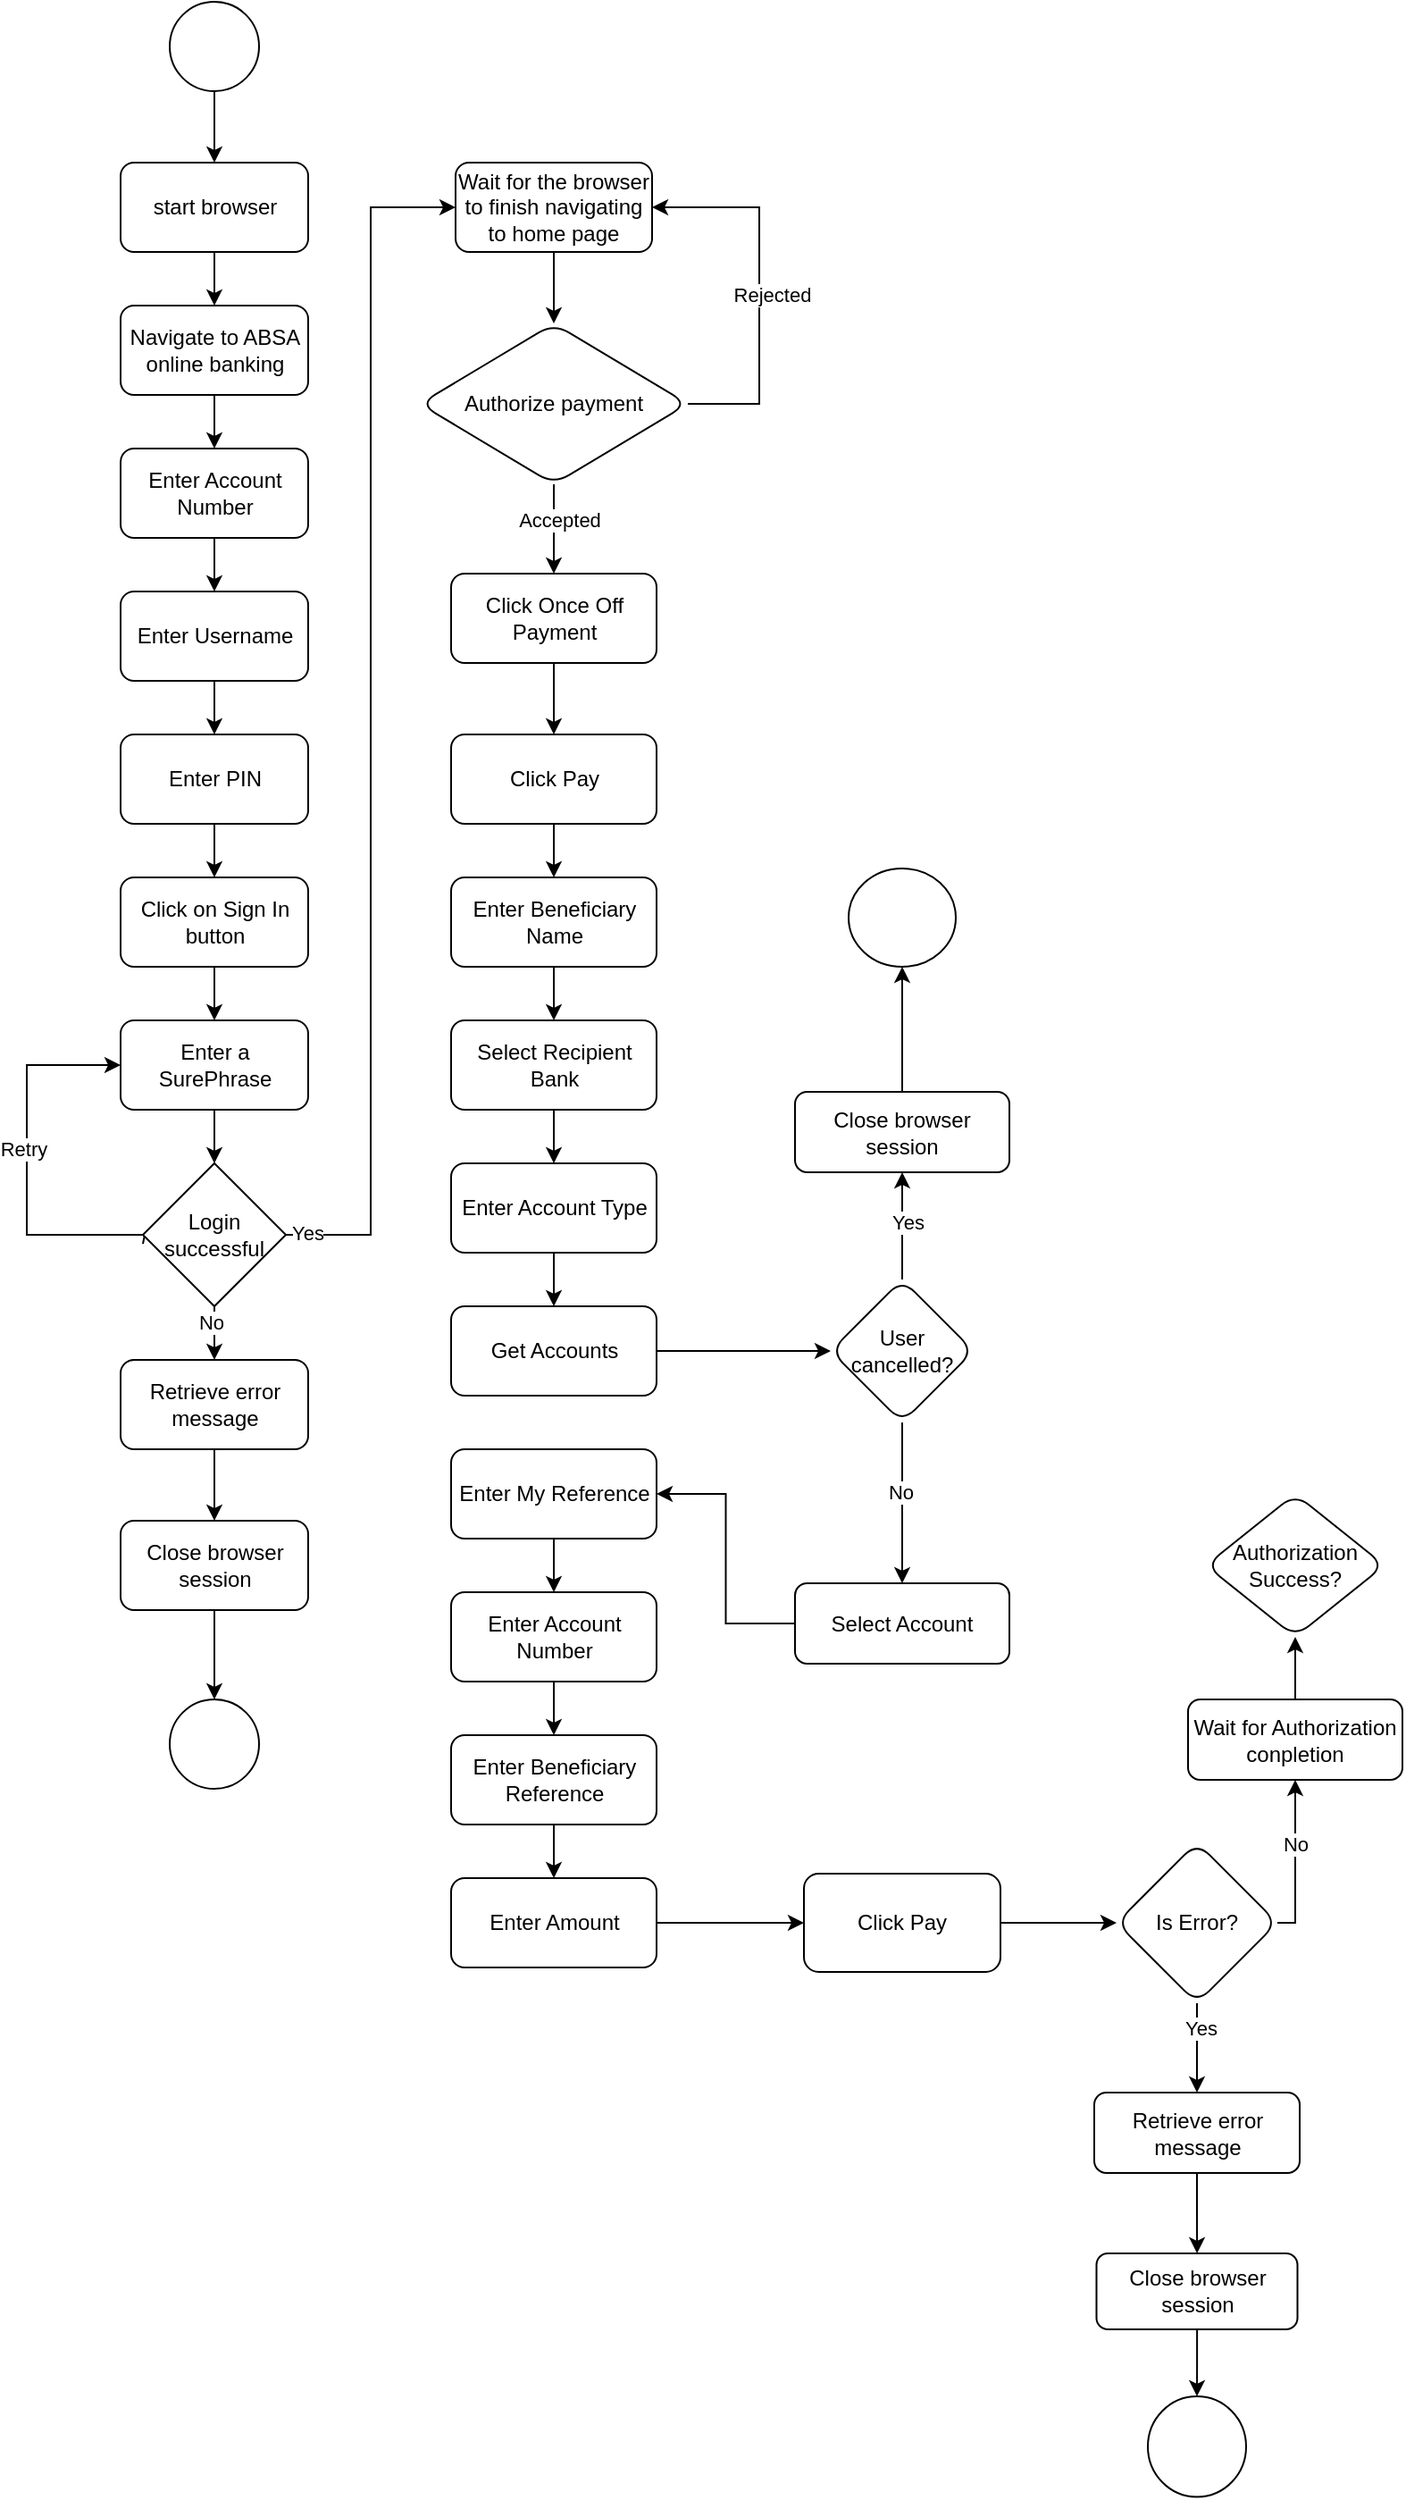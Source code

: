 <mxfile version="22.0.4" type="github">
  <diagram id="C5RBs43oDa-KdzZeNtuy" name="Page-1">
    <mxGraphModel dx="2022" dy="625" grid="1" gridSize="10" guides="1" tooltips="1" connect="1" arrows="1" fold="1" page="1" pageScale="1" pageWidth="827" pageHeight="1169" background="#ffffff" math="0" shadow="0">
      <root>
        <mxCell id="WIyWlLk6GJQsqaUBKTNV-0" />
        <mxCell id="WIyWlLk6GJQsqaUBKTNV-1" parent="WIyWlLk6GJQsqaUBKTNV-0" />
        <mxCell id="GN8b9wlNIwaGFEjr1hPO-3" value="" style="edgeStyle=orthogonalEdgeStyle;rounded=0;orthogonalLoop=1;jettySize=auto;html=1;" edge="1" parent="WIyWlLk6GJQsqaUBKTNV-1" source="GN8b9wlNIwaGFEjr1hPO-0" target="GN8b9wlNIwaGFEjr1hPO-1">
          <mxGeometry relative="1" as="geometry" />
        </mxCell>
        <mxCell id="GN8b9wlNIwaGFEjr1hPO-0" value="" style="ellipse;whiteSpace=wrap;html=1;aspect=fixed;" vertex="1" parent="WIyWlLk6GJQsqaUBKTNV-1">
          <mxGeometry x="50" y="30" width="50" height="50" as="geometry" />
        </mxCell>
        <mxCell id="GN8b9wlNIwaGFEjr1hPO-6" value="" style="edgeStyle=orthogonalEdgeStyle;rounded=0;orthogonalLoop=1;jettySize=auto;html=1;" edge="1" parent="WIyWlLk6GJQsqaUBKTNV-1" source="GN8b9wlNIwaGFEjr1hPO-1" target="GN8b9wlNIwaGFEjr1hPO-4">
          <mxGeometry relative="1" as="geometry" />
        </mxCell>
        <mxCell id="GN8b9wlNIwaGFEjr1hPO-1" value="start browser" style="rounded=1;whiteSpace=wrap;html=1;" vertex="1" parent="WIyWlLk6GJQsqaUBKTNV-1">
          <mxGeometry x="22.5" y="120" width="105" height="50" as="geometry" />
        </mxCell>
        <mxCell id="GN8b9wlNIwaGFEjr1hPO-9" value="" style="edgeStyle=orthogonalEdgeStyle;rounded=0;orthogonalLoop=1;jettySize=auto;html=1;" edge="1" parent="WIyWlLk6GJQsqaUBKTNV-1" source="GN8b9wlNIwaGFEjr1hPO-4" target="GN8b9wlNIwaGFEjr1hPO-7">
          <mxGeometry relative="1" as="geometry" />
        </mxCell>
        <mxCell id="GN8b9wlNIwaGFEjr1hPO-4" value="Navigate to ABSA online banking" style="rounded=1;whiteSpace=wrap;html=1;" vertex="1" parent="WIyWlLk6GJQsqaUBKTNV-1">
          <mxGeometry x="22.5" y="200" width="105" height="50" as="geometry" />
        </mxCell>
        <mxCell id="GN8b9wlNIwaGFEjr1hPO-11" value="" style="edgeStyle=orthogonalEdgeStyle;rounded=0;orthogonalLoop=1;jettySize=auto;html=1;" edge="1" parent="WIyWlLk6GJQsqaUBKTNV-1" source="GN8b9wlNIwaGFEjr1hPO-7" target="GN8b9wlNIwaGFEjr1hPO-10">
          <mxGeometry relative="1" as="geometry" />
        </mxCell>
        <mxCell id="GN8b9wlNIwaGFEjr1hPO-7" value="Enter Account Number" style="rounded=1;whiteSpace=wrap;html=1;" vertex="1" parent="WIyWlLk6GJQsqaUBKTNV-1">
          <mxGeometry x="22.5" y="280" width="105" height="50" as="geometry" />
        </mxCell>
        <mxCell id="GN8b9wlNIwaGFEjr1hPO-13" value="" style="edgeStyle=orthogonalEdgeStyle;rounded=0;orthogonalLoop=1;jettySize=auto;html=1;" edge="1" parent="WIyWlLk6GJQsqaUBKTNV-1" source="GN8b9wlNIwaGFEjr1hPO-10" target="GN8b9wlNIwaGFEjr1hPO-12">
          <mxGeometry relative="1" as="geometry" />
        </mxCell>
        <mxCell id="GN8b9wlNIwaGFEjr1hPO-10" value="Enter Username" style="rounded=1;whiteSpace=wrap;html=1;" vertex="1" parent="WIyWlLk6GJQsqaUBKTNV-1">
          <mxGeometry x="22.5" y="360" width="105" height="50" as="geometry" />
        </mxCell>
        <mxCell id="GN8b9wlNIwaGFEjr1hPO-15" value="" style="edgeStyle=orthogonalEdgeStyle;rounded=0;orthogonalLoop=1;jettySize=auto;html=1;" edge="1" parent="WIyWlLk6GJQsqaUBKTNV-1" source="GN8b9wlNIwaGFEjr1hPO-12" target="GN8b9wlNIwaGFEjr1hPO-14">
          <mxGeometry relative="1" as="geometry" />
        </mxCell>
        <mxCell id="GN8b9wlNIwaGFEjr1hPO-12" value="Enter PIN" style="rounded=1;whiteSpace=wrap;html=1;" vertex="1" parent="WIyWlLk6GJQsqaUBKTNV-1">
          <mxGeometry x="22.5" y="440" width="105" height="50" as="geometry" />
        </mxCell>
        <mxCell id="GN8b9wlNIwaGFEjr1hPO-17" value="" style="edgeStyle=orthogonalEdgeStyle;rounded=0;orthogonalLoop=1;jettySize=auto;html=1;" edge="1" parent="WIyWlLk6GJQsqaUBKTNV-1" source="GN8b9wlNIwaGFEjr1hPO-14" target="GN8b9wlNIwaGFEjr1hPO-16">
          <mxGeometry relative="1" as="geometry" />
        </mxCell>
        <mxCell id="GN8b9wlNIwaGFEjr1hPO-14" value="Click on Sign In button" style="rounded=1;whiteSpace=wrap;html=1;" vertex="1" parent="WIyWlLk6GJQsqaUBKTNV-1">
          <mxGeometry x="22.5" y="520" width="105" height="50" as="geometry" />
        </mxCell>
        <mxCell id="GN8b9wlNIwaGFEjr1hPO-19" value="" style="edgeStyle=orthogonalEdgeStyle;rounded=0;orthogonalLoop=1;jettySize=auto;html=1;" edge="1" parent="WIyWlLk6GJQsqaUBKTNV-1" source="GN8b9wlNIwaGFEjr1hPO-16" target="GN8b9wlNIwaGFEjr1hPO-18">
          <mxGeometry relative="1" as="geometry" />
        </mxCell>
        <mxCell id="GN8b9wlNIwaGFEjr1hPO-16" value="Enter a SurePhrase" style="rounded=1;whiteSpace=wrap;html=1;" vertex="1" parent="WIyWlLk6GJQsqaUBKTNV-1">
          <mxGeometry x="22.5" y="600" width="105" height="50" as="geometry" />
        </mxCell>
        <mxCell id="GN8b9wlNIwaGFEjr1hPO-21" value="" style="edgeStyle=orthogonalEdgeStyle;rounded=0;orthogonalLoop=1;jettySize=auto;html=1;" edge="1" parent="WIyWlLk6GJQsqaUBKTNV-1" source="GN8b9wlNIwaGFEjr1hPO-18" target="GN8b9wlNIwaGFEjr1hPO-20">
          <mxGeometry relative="1" as="geometry" />
        </mxCell>
        <mxCell id="GN8b9wlNIwaGFEjr1hPO-29" value="No" style="edgeLabel;html=1;align=center;verticalAlign=middle;resizable=0;points=[];" vertex="1" connectable="0" parent="GN8b9wlNIwaGFEjr1hPO-21">
          <mxGeometry x="-0.659" y="-2" relative="1" as="geometry">
            <mxPoint as="offset" />
          </mxGeometry>
        </mxCell>
        <mxCell id="GN8b9wlNIwaGFEjr1hPO-27" style="edgeStyle=orthogonalEdgeStyle;rounded=0;orthogonalLoop=1;jettySize=auto;html=1;entryX=0;entryY=0.5;entryDx=0;entryDy=0;" edge="1" parent="WIyWlLk6GJQsqaUBKTNV-1" source="GN8b9wlNIwaGFEjr1hPO-18" target="GN8b9wlNIwaGFEjr1hPO-26">
          <mxGeometry relative="1" as="geometry" />
        </mxCell>
        <mxCell id="GN8b9wlNIwaGFEjr1hPO-30" value="Yes" style="edgeLabel;html=1;align=center;verticalAlign=middle;resizable=0;points=[];" vertex="1" connectable="0" parent="GN8b9wlNIwaGFEjr1hPO-27">
          <mxGeometry x="-0.965" y="1" relative="1" as="geometry">
            <mxPoint as="offset" />
          </mxGeometry>
        </mxCell>
        <mxCell id="GN8b9wlNIwaGFEjr1hPO-32" style="edgeStyle=orthogonalEdgeStyle;rounded=0;orthogonalLoop=1;jettySize=auto;html=1;entryX=0;entryY=0.5;entryDx=0;entryDy=0;" edge="1" parent="WIyWlLk6GJQsqaUBKTNV-1" target="GN8b9wlNIwaGFEjr1hPO-16">
          <mxGeometry relative="1" as="geometry">
            <mxPoint x="-17.53" y="670" as="targetPoint" />
            <mxPoint x="35.004" y="725.034" as="sourcePoint" />
            <Array as="points">
              <mxPoint x="36" y="720" />
              <mxPoint x="-30" y="720" />
              <mxPoint x="-30" y="625" />
            </Array>
          </mxGeometry>
        </mxCell>
        <mxCell id="GN8b9wlNIwaGFEjr1hPO-33" value="Retry" style="edgeLabel;html=1;align=center;verticalAlign=middle;resizable=0;points=[];" vertex="1" connectable="0" parent="GN8b9wlNIwaGFEjr1hPO-32">
          <mxGeometry x="0.095" y="2" relative="1" as="geometry">
            <mxPoint as="offset" />
          </mxGeometry>
        </mxCell>
        <mxCell id="GN8b9wlNIwaGFEjr1hPO-18" value="Login&lt;br&gt;successful" style="rhombus;whiteSpace=wrap;html=1;" vertex="1" parent="WIyWlLk6GJQsqaUBKTNV-1">
          <mxGeometry x="35" y="680" width="80" height="80" as="geometry" />
        </mxCell>
        <mxCell id="GN8b9wlNIwaGFEjr1hPO-23" value="" style="edgeStyle=orthogonalEdgeStyle;rounded=0;orthogonalLoop=1;jettySize=auto;html=1;" edge="1" parent="WIyWlLk6GJQsqaUBKTNV-1" source="GN8b9wlNIwaGFEjr1hPO-20" target="GN8b9wlNIwaGFEjr1hPO-22">
          <mxGeometry relative="1" as="geometry" />
        </mxCell>
        <mxCell id="GN8b9wlNIwaGFEjr1hPO-20" value="Retrieve error&lt;br&gt;message" style="rounded=1;whiteSpace=wrap;html=1;" vertex="1" parent="WIyWlLk6GJQsqaUBKTNV-1">
          <mxGeometry x="22.5" y="790" width="105" height="50" as="geometry" />
        </mxCell>
        <mxCell id="GN8b9wlNIwaGFEjr1hPO-25" value="" style="edgeStyle=orthogonalEdgeStyle;rounded=0;orthogonalLoop=1;jettySize=auto;html=1;" edge="1" parent="WIyWlLk6GJQsqaUBKTNV-1" source="GN8b9wlNIwaGFEjr1hPO-22" target="GN8b9wlNIwaGFEjr1hPO-24">
          <mxGeometry relative="1" as="geometry" />
        </mxCell>
        <mxCell id="GN8b9wlNIwaGFEjr1hPO-22" value="Close browser session" style="rounded=1;whiteSpace=wrap;html=1;" vertex="1" parent="WIyWlLk6GJQsqaUBKTNV-1">
          <mxGeometry x="22.5" y="880" width="105" height="50" as="geometry" />
        </mxCell>
        <mxCell id="GN8b9wlNIwaGFEjr1hPO-24" value="" style="ellipse;whiteSpace=wrap;html=1;aspect=fixed;" vertex="1" parent="WIyWlLk6GJQsqaUBKTNV-1">
          <mxGeometry x="50" y="980" width="50" height="50" as="geometry" />
        </mxCell>
        <mxCell id="GN8b9wlNIwaGFEjr1hPO-39" value="" style="edgeStyle=orthogonalEdgeStyle;rounded=0;orthogonalLoop=1;jettySize=auto;html=1;" edge="1" parent="WIyWlLk6GJQsqaUBKTNV-1" source="GN8b9wlNIwaGFEjr1hPO-26" target="GN8b9wlNIwaGFEjr1hPO-38">
          <mxGeometry relative="1" as="geometry" />
        </mxCell>
        <mxCell id="GN8b9wlNIwaGFEjr1hPO-26" value="Wait for the browser to finish navigating to home page" style="rounded=1;whiteSpace=wrap;html=1;" vertex="1" parent="WIyWlLk6GJQsqaUBKTNV-1">
          <mxGeometry x="210" y="120" width="110" height="50" as="geometry" />
        </mxCell>
        <mxCell id="GN8b9wlNIwaGFEjr1hPO-52" value="" style="edgeStyle=orthogonalEdgeStyle;rounded=0;orthogonalLoop=1;jettySize=auto;html=1;" edge="1" parent="WIyWlLk6GJQsqaUBKTNV-1" source="GN8b9wlNIwaGFEjr1hPO-36" target="GN8b9wlNIwaGFEjr1hPO-50">
          <mxGeometry relative="1" as="geometry" />
        </mxCell>
        <mxCell id="GN8b9wlNIwaGFEjr1hPO-36" value="Click Pay" style="whiteSpace=wrap;html=1;rounded=1;" vertex="1" parent="WIyWlLk6GJQsqaUBKTNV-1">
          <mxGeometry x="207.5" y="440" width="115" height="50" as="geometry" />
        </mxCell>
        <mxCell id="GN8b9wlNIwaGFEjr1hPO-41" value="" style="edgeStyle=orthogonalEdgeStyle;rounded=0;orthogonalLoop=1;jettySize=auto;html=1;" edge="1" parent="WIyWlLk6GJQsqaUBKTNV-1" source="GN8b9wlNIwaGFEjr1hPO-38" target="GN8b9wlNIwaGFEjr1hPO-40">
          <mxGeometry relative="1" as="geometry" />
        </mxCell>
        <mxCell id="GN8b9wlNIwaGFEjr1hPO-44" value="Accepted" style="edgeLabel;html=1;align=center;verticalAlign=middle;resizable=0;points=[];" vertex="1" connectable="0" parent="GN8b9wlNIwaGFEjr1hPO-41">
          <mxGeometry x="-0.2" y="3" relative="1" as="geometry">
            <mxPoint as="offset" />
          </mxGeometry>
        </mxCell>
        <mxCell id="GN8b9wlNIwaGFEjr1hPO-43" style="edgeStyle=orthogonalEdgeStyle;rounded=0;orthogonalLoop=1;jettySize=auto;html=1;exitX=1;exitY=0.5;exitDx=0;exitDy=0;entryX=1;entryY=0.5;entryDx=0;entryDy=0;" edge="1" parent="WIyWlLk6GJQsqaUBKTNV-1" source="GN8b9wlNIwaGFEjr1hPO-38" target="GN8b9wlNIwaGFEjr1hPO-26">
          <mxGeometry relative="1" as="geometry">
            <Array as="points">
              <mxPoint x="380" y="255" />
              <mxPoint x="380" y="145" />
            </Array>
          </mxGeometry>
        </mxCell>
        <mxCell id="GN8b9wlNIwaGFEjr1hPO-45" value="No" style="edgeLabel;html=1;align=center;verticalAlign=middle;resizable=0;points=[];" vertex="1" connectable="0" parent="GN8b9wlNIwaGFEjr1hPO-43">
          <mxGeometry x="-0.04" y="-4" relative="1" as="geometry">
            <mxPoint as="offset" />
          </mxGeometry>
        </mxCell>
        <mxCell id="GN8b9wlNIwaGFEjr1hPO-47" value="Rejected" style="edgeLabel;html=1;align=center;verticalAlign=middle;resizable=0;points=[];" vertex="1" connectable="0" parent="GN8b9wlNIwaGFEjr1hPO-43">
          <mxGeometry x="-0.038" y="-7" relative="1" as="geometry">
            <mxPoint as="offset" />
          </mxGeometry>
        </mxCell>
        <mxCell id="GN8b9wlNIwaGFEjr1hPO-38" value="Authorize payment" style="rhombus;whiteSpace=wrap;html=1;rounded=1;" vertex="1" parent="WIyWlLk6GJQsqaUBKTNV-1">
          <mxGeometry x="190" y="210" width="150" height="90" as="geometry" />
        </mxCell>
        <mxCell id="GN8b9wlNIwaGFEjr1hPO-42" value="" style="edgeStyle=orthogonalEdgeStyle;rounded=0;orthogonalLoop=1;jettySize=auto;html=1;" edge="1" parent="WIyWlLk6GJQsqaUBKTNV-1" source="GN8b9wlNIwaGFEjr1hPO-40" target="GN8b9wlNIwaGFEjr1hPO-36">
          <mxGeometry relative="1" as="geometry" />
        </mxCell>
        <mxCell id="GN8b9wlNIwaGFEjr1hPO-40" value="Click Once Off Payment" style="whiteSpace=wrap;html=1;rounded=1;" vertex="1" parent="WIyWlLk6GJQsqaUBKTNV-1">
          <mxGeometry x="207.5" y="350" width="115" height="50" as="geometry" />
        </mxCell>
        <mxCell id="GN8b9wlNIwaGFEjr1hPO-54" value="" style="edgeStyle=orthogonalEdgeStyle;rounded=0;orthogonalLoop=1;jettySize=auto;html=1;" edge="1" parent="WIyWlLk6GJQsqaUBKTNV-1" source="GN8b9wlNIwaGFEjr1hPO-50" target="GN8b9wlNIwaGFEjr1hPO-53">
          <mxGeometry relative="1" as="geometry" />
        </mxCell>
        <mxCell id="GN8b9wlNIwaGFEjr1hPO-50" value="Enter Beneficiary Name" style="whiteSpace=wrap;html=1;rounded=1;" vertex="1" parent="WIyWlLk6GJQsqaUBKTNV-1">
          <mxGeometry x="207.5" y="520" width="115" height="50" as="geometry" />
        </mxCell>
        <mxCell id="GN8b9wlNIwaGFEjr1hPO-57" value="" style="edgeStyle=orthogonalEdgeStyle;rounded=0;orthogonalLoop=1;jettySize=auto;html=1;" edge="1" parent="WIyWlLk6GJQsqaUBKTNV-1" source="GN8b9wlNIwaGFEjr1hPO-53" target="GN8b9wlNIwaGFEjr1hPO-55">
          <mxGeometry relative="1" as="geometry" />
        </mxCell>
        <mxCell id="GN8b9wlNIwaGFEjr1hPO-53" value="Select Recipient Bank" style="whiteSpace=wrap;html=1;rounded=1;" vertex="1" parent="WIyWlLk6GJQsqaUBKTNV-1">
          <mxGeometry x="207.5" y="600" width="115" height="50" as="geometry" />
        </mxCell>
        <mxCell id="GN8b9wlNIwaGFEjr1hPO-59" value="" style="edgeStyle=orthogonalEdgeStyle;rounded=0;orthogonalLoop=1;jettySize=auto;html=1;" edge="1" parent="WIyWlLk6GJQsqaUBKTNV-1" source="GN8b9wlNIwaGFEjr1hPO-55" target="GN8b9wlNIwaGFEjr1hPO-58">
          <mxGeometry relative="1" as="geometry" />
        </mxCell>
        <mxCell id="GN8b9wlNIwaGFEjr1hPO-55" value="Enter Account Type" style="whiteSpace=wrap;html=1;rounded=1;" vertex="1" parent="WIyWlLk6GJQsqaUBKTNV-1">
          <mxGeometry x="207.5" y="680" width="115" height="50" as="geometry" />
        </mxCell>
        <mxCell id="GN8b9wlNIwaGFEjr1hPO-69" value="" style="edgeStyle=orthogonalEdgeStyle;rounded=0;orthogonalLoop=1;jettySize=auto;html=1;" edge="1" parent="WIyWlLk6GJQsqaUBKTNV-1" source="GN8b9wlNIwaGFEjr1hPO-58" target="GN8b9wlNIwaGFEjr1hPO-68">
          <mxGeometry relative="1" as="geometry" />
        </mxCell>
        <mxCell id="GN8b9wlNIwaGFEjr1hPO-58" value="Get Accounts" style="whiteSpace=wrap;html=1;rounded=1;" vertex="1" parent="WIyWlLk6GJQsqaUBKTNV-1">
          <mxGeometry x="207.5" y="760" width="115" height="50" as="geometry" />
        </mxCell>
        <mxCell id="GN8b9wlNIwaGFEjr1hPO-63" value="" style="edgeStyle=orthogonalEdgeStyle;rounded=0;orthogonalLoop=1;jettySize=auto;html=1;" edge="1" parent="WIyWlLk6GJQsqaUBKTNV-1" source="GN8b9wlNIwaGFEjr1hPO-60" target="GN8b9wlNIwaGFEjr1hPO-62">
          <mxGeometry relative="1" as="geometry" />
        </mxCell>
        <mxCell id="GN8b9wlNIwaGFEjr1hPO-60" value="Enter My Reference" style="whiteSpace=wrap;html=1;rounded=1;" vertex="1" parent="WIyWlLk6GJQsqaUBKTNV-1">
          <mxGeometry x="207.5" y="840" width="115" height="50" as="geometry" />
        </mxCell>
        <mxCell id="GN8b9wlNIwaGFEjr1hPO-65" value="" style="edgeStyle=orthogonalEdgeStyle;rounded=0;orthogonalLoop=1;jettySize=auto;html=1;" edge="1" parent="WIyWlLk6GJQsqaUBKTNV-1" source="GN8b9wlNIwaGFEjr1hPO-62" target="GN8b9wlNIwaGFEjr1hPO-64">
          <mxGeometry relative="1" as="geometry" />
        </mxCell>
        <mxCell id="GN8b9wlNIwaGFEjr1hPO-62" value="Enter Account Number" style="whiteSpace=wrap;html=1;rounded=1;" vertex="1" parent="WIyWlLk6GJQsqaUBKTNV-1">
          <mxGeometry x="207.5" y="920" width="115" height="50" as="geometry" />
        </mxCell>
        <mxCell id="GN8b9wlNIwaGFEjr1hPO-67" value="" style="edgeStyle=orthogonalEdgeStyle;rounded=0;orthogonalLoop=1;jettySize=auto;html=1;" edge="1" parent="WIyWlLk6GJQsqaUBKTNV-1" source="GN8b9wlNIwaGFEjr1hPO-64" target="GN8b9wlNIwaGFEjr1hPO-66">
          <mxGeometry relative="1" as="geometry" />
        </mxCell>
        <mxCell id="GN8b9wlNIwaGFEjr1hPO-64" value="Enter Beneficiary Reference" style="whiteSpace=wrap;html=1;rounded=1;" vertex="1" parent="WIyWlLk6GJQsqaUBKTNV-1">
          <mxGeometry x="207.5" y="1000" width="115" height="50" as="geometry" />
        </mxCell>
        <mxCell id="GN8b9wlNIwaGFEjr1hPO-84" value="" style="edgeStyle=orthogonalEdgeStyle;rounded=0;orthogonalLoop=1;jettySize=auto;html=1;" edge="1" parent="WIyWlLk6GJQsqaUBKTNV-1" source="GN8b9wlNIwaGFEjr1hPO-66" target="GN8b9wlNIwaGFEjr1hPO-83">
          <mxGeometry relative="1" as="geometry" />
        </mxCell>
        <mxCell id="GN8b9wlNIwaGFEjr1hPO-66" value="Enter Amount" style="whiteSpace=wrap;html=1;rounded=1;" vertex="1" parent="WIyWlLk6GJQsqaUBKTNV-1">
          <mxGeometry x="207.5" y="1080" width="115" height="50" as="geometry" />
        </mxCell>
        <mxCell id="GN8b9wlNIwaGFEjr1hPO-71" value="" style="edgeStyle=orthogonalEdgeStyle;rounded=0;orthogonalLoop=1;jettySize=auto;html=1;" edge="1" parent="WIyWlLk6GJQsqaUBKTNV-1" source="GN8b9wlNIwaGFEjr1hPO-68" target="GN8b9wlNIwaGFEjr1hPO-70">
          <mxGeometry relative="1" as="geometry" />
        </mxCell>
        <mxCell id="GN8b9wlNIwaGFEjr1hPO-77" value="No" style="edgeLabel;html=1;align=center;verticalAlign=middle;resizable=0;points=[];" vertex="1" connectable="0" parent="GN8b9wlNIwaGFEjr1hPO-71">
          <mxGeometry x="-0.148" y="-1" relative="1" as="geometry">
            <mxPoint as="offset" />
          </mxGeometry>
        </mxCell>
        <mxCell id="GN8b9wlNIwaGFEjr1hPO-79" value="" style="edgeStyle=orthogonalEdgeStyle;rounded=0;orthogonalLoop=1;jettySize=auto;html=1;" edge="1" parent="WIyWlLk6GJQsqaUBKTNV-1" source="GN8b9wlNIwaGFEjr1hPO-68" target="GN8b9wlNIwaGFEjr1hPO-78">
          <mxGeometry relative="1" as="geometry" />
        </mxCell>
        <mxCell id="GN8b9wlNIwaGFEjr1hPO-82" value="Yes" style="edgeLabel;html=1;align=center;verticalAlign=middle;resizable=0;points=[];" vertex="1" connectable="0" parent="GN8b9wlNIwaGFEjr1hPO-79">
          <mxGeometry x="0.083" y="-3" relative="1" as="geometry">
            <mxPoint as="offset" />
          </mxGeometry>
        </mxCell>
        <mxCell id="GN8b9wlNIwaGFEjr1hPO-68" value="User cancelled?" style="rhombus;whiteSpace=wrap;html=1;rounded=1;" vertex="1" parent="WIyWlLk6GJQsqaUBKTNV-1">
          <mxGeometry x="420" y="745" width="80" height="80" as="geometry" />
        </mxCell>
        <mxCell id="GN8b9wlNIwaGFEjr1hPO-73" style="edgeStyle=orthogonalEdgeStyle;rounded=0;orthogonalLoop=1;jettySize=auto;html=1;entryX=1;entryY=0.5;entryDx=0;entryDy=0;" edge="1" parent="WIyWlLk6GJQsqaUBKTNV-1" source="GN8b9wlNIwaGFEjr1hPO-70" target="GN8b9wlNIwaGFEjr1hPO-60">
          <mxGeometry relative="1" as="geometry" />
        </mxCell>
        <mxCell id="GN8b9wlNIwaGFEjr1hPO-70" value="Select Account" style="whiteSpace=wrap;html=1;rounded=1;" vertex="1" parent="WIyWlLk6GJQsqaUBKTNV-1">
          <mxGeometry x="400" y="915" width="120" height="45" as="geometry" />
        </mxCell>
        <mxCell id="GN8b9wlNIwaGFEjr1hPO-81" value="" style="edgeStyle=orthogonalEdgeStyle;rounded=0;orthogonalLoop=1;jettySize=auto;html=1;" edge="1" parent="WIyWlLk6GJQsqaUBKTNV-1" source="GN8b9wlNIwaGFEjr1hPO-78" target="GN8b9wlNIwaGFEjr1hPO-80">
          <mxGeometry relative="1" as="geometry" />
        </mxCell>
        <mxCell id="GN8b9wlNIwaGFEjr1hPO-78" value="Close browser session" style="whiteSpace=wrap;html=1;rounded=1;" vertex="1" parent="WIyWlLk6GJQsqaUBKTNV-1">
          <mxGeometry x="400" y="640" width="120" height="45" as="geometry" />
        </mxCell>
        <mxCell id="GN8b9wlNIwaGFEjr1hPO-80" value="" style="ellipse;whiteSpace=wrap;html=1;rounded=1;" vertex="1" parent="WIyWlLk6GJQsqaUBKTNV-1">
          <mxGeometry x="430" y="515" width="60" height="55" as="geometry" />
        </mxCell>
        <mxCell id="GN8b9wlNIwaGFEjr1hPO-86" value="" style="edgeStyle=orthogonalEdgeStyle;rounded=0;orthogonalLoop=1;jettySize=auto;html=1;" edge="1" parent="WIyWlLk6GJQsqaUBKTNV-1" source="GN8b9wlNIwaGFEjr1hPO-83" target="GN8b9wlNIwaGFEjr1hPO-85">
          <mxGeometry relative="1" as="geometry" />
        </mxCell>
        <mxCell id="GN8b9wlNIwaGFEjr1hPO-83" value="Click Pay" style="whiteSpace=wrap;html=1;rounded=1;" vertex="1" parent="WIyWlLk6GJQsqaUBKTNV-1">
          <mxGeometry x="405" y="1077.5" width="110" height="55" as="geometry" />
        </mxCell>
        <mxCell id="GN8b9wlNIwaGFEjr1hPO-92" value="" style="edgeStyle=orthogonalEdgeStyle;rounded=0;orthogonalLoop=1;jettySize=auto;html=1;" edge="1" parent="WIyWlLk6GJQsqaUBKTNV-1" source="GN8b9wlNIwaGFEjr1hPO-85" target="GN8b9wlNIwaGFEjr1hPO-91">
          <mxGeometry relative="1" as="geometry" />
        </mxCell>
        <mxCell id="GN8b9wlNIwaGFEjr1hPO-93" value="Yes" style="edgeLabel;html=1;align=center;verticalAlign=middle;resizable=0;points=[];" vertex="1" connectable="0" parent="GN8b9wlNIwaGFEjr1hPO-92">
          <mxGeometry x="-0.433" y="2" relative="1" as="geometry">
            <mxPoint as="offset" />
          </mxGeometry>
        </mxCell>
        <mxCell id="GN8b9wlNIwaGFEjr1hPO-103" style="edgeStyle=orthogonalEdgeStyle;rounded=0;orthogonalLoop=1;jettySize=auto;html=1;entryX=0.5;entryY=1;entryDx=0;entryDy=0;" edge="1" parent="WIyWlLk6GJQsqaUBKTNV-1" source="GN8b9wlNIwaGFEjr1hPO-85" target="GN8b9wlNIwaGFEjr1hPO-102">
          <mxGeometry relative="1" as="geometry">
            <Array as="points">
              <mxPoint x="680" y="1105" />
            </Array>
          </mxGeometry>
        </mxCell>
        <mxCell id="GN8b9wlNIwaGFEjr1hPO-106" value="No" style="edgeLabel;html=1;align=center;verticalAlign=middle;resizable=0;points=[];" vertex="1" connectable="0" parent="GN8b9wlNIwaGFEjr1hPO-103">
          <mxGeometry x="0.204" relative="1" as="geometry">
            <mxPoint as="offset" />
          </mxGeometry>
        </mxCell>
        <mxCell id="GN8b9wlNIwaGFEjr1hPO-85" value="Is Error?" style="rhombus;whiteSpace=wrap;html=1;rounded=1;" vertex="1" parent="WIyWlLk6GJQsqaUBKTNV-1">
          <mxGeometry x="580" y="1060" width="90" height="90" as="geometry" />
        </mxCell>
        <mxCell id="GN8b9wlNIwaGFEjr1hPO-95" value="" style="edgeStyle=orthogonalEdgeStyle;rounded=0;orthogonalLoop=1;jettySize=auto;html=1;" edge="1" parent="WIyWlLk6GJQsqaUBKTNV-1" source="GN8b9wlNIwaGFEjr1hPO-91" target="GN8b9wlNIwaGFEjr1hPO-94">
          <mxGeometry relative="1" as="geometry" />
        </mxCell>
        <mxCell id="GN8b9wlNIwaGFEjr1hPO-91" value="Retrieve error message" style="whiteSpace=wrap;html=1;rounded=1;" vertex="1" parent="WIyWlLk6GJQsqaUBKTNV-1">
          <mxGeometry x="567.5" y="1200" width="115" height="45" as="geometry" />
        </mxCell>
        <mxCell id="GN8b9wlNIwaGFEjr1hPO-101" value="" style="edgeStyle=orthogonalEdgeStyle;rounded=0;orthogonalLoop=1;jettySize=auto;html=1;" edge="1" parent="WIyWlLk6GJQsqaUBKTNV-1" source="GN8b9wlNIwaGFEjr1hPO-94" target="GN8b9wlNIwaGFEjr1hPO-100">
          <mxGeometry relative="1" as="geometry" />
        </mxCell>
        <mxCell id="GN8b9wlNIwaGFEjr1hPO-94" value="Close browser &lt;br&gt;session" style="whiteSpace=wrap;html=1;rounded=1;" vertex="1" parent="WIyWlLk6GJQsqaUBKTNV-1">
          <mxGeometry x="568.75" y="1290" width="112.5" height="42.5" as="geometry" />
        </mxCell>
        <mxCell id="GN8b9wlNIwaGFEjr1hPO-100" value="" style="ellipse;whiteSpace=wrap;html=1;rounded=1;" vertex="1" parent="WIyWlLk6GJQsqaUBKTNV-1">
          <mxGeometry x="597.5" y="1370" width="55" height="56.25" as="geometry" />
        </mxCell>
        <mxCell id="GN8b9wlNIwaGFEjr1hPO-105" value="" style="edgeStyle=orthogonalEdgeStyle;rounded=0;orthogonalLoop=1;jettySize=auto;html=1;" edge="1" parent="WIyWlLk6GJQsqaUBKTNV-1" source="GN8b9wlNIwaGFEjr1hPO-102" target="GN8b9wlNIwaGFEjr1hPO-104">
          <mxGeometry relative="1" as="geometry" />
        </mxCell>
        <mxCell id="GN8b9wlNIwaGFEjr1hPO-102" value="Wait for Authorization conpletion" style="whiteSpace=wrap;html=1;rounded=1;" vertex="1" parent="WIyWlLk6GJQsqaUBKTNV-1">
          <mxGeometry x="620" y="980" width="120" height="45" as="geometry" />
        </mxCell>
        <mxCell id="GN8b9wlNIwaGFEjr1hPO-104" value="Authorization&lt;br&gt;Success?" style="rhombus;whiteSpace=wrap;html=1;rounded=1;" vertex="1" parent="WIyWlLk6GJQsqaUBKTNV-1">
          <mxGeometry x="630" y="865" width="100" height="80" as="geometry" />
        </mxCell>
      </root>
    </mxGraphModel>
  </diagram>
</mxfile>
